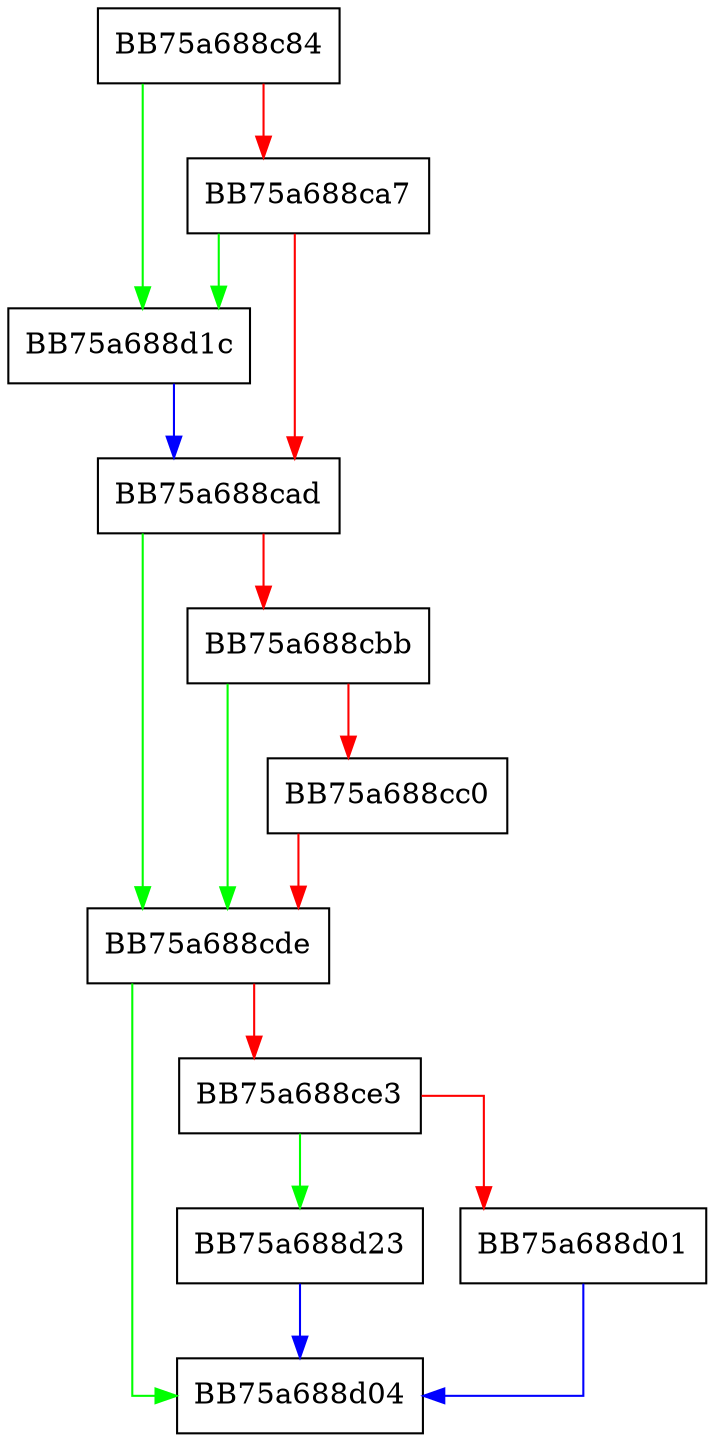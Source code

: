 digraph readEncryptedData {
  node [shape="box"];
  graph [splines=ortho];
  BB75a688c84 -> BB75a688d1c [color="green"];
  BB75a688c84 -> BB75a688ca7 [color="red"];
  BB75a688ca7 -> BB75a688d1c [color="green"];
  BB75a688ca7 -> BB75a688cad [color="red"];
  BB75a688cad -> BB75a688cde [color="green"];
  BB75a688cad -> BB75a688cbb [color="red"];
  BB75a688cbb -> BB75a688cde [color="green"];
  BB75a688cbb -> BB75a688cc0 [color="red"];
  BB75a688cc0 -> BB75a688cde [color="red"];
  BB75a688cde -> BB75a688d04 [color="green"];
  BB75a688cde -> BB75a688ce3 [color="red"];
  BB75a688ce3 -> BB75a688d23 [color="green"];
  BB75a688ce3 -> BB75a688d01 [color="red"];
  BB75a688d01 -> BB75a688d04 [color="blue"];
  BB75a688d1c -> BB75a688cad [color="blue"];
  BB75a688d23 -> BB75a688d04 [color="blue"];
}